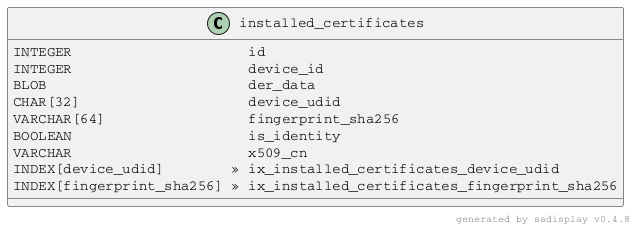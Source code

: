@startuml

skinparam defaultFontName Courier

Class installed_certificates {
    INTEGER                   ★ id                                          
    INTEGER                   ☆ device_id                                   
    BLOB                      ⚪ der_data                                    
    CHAR[32]                  ⚪ device_udid                                 
    VARCHAR[64]               ⚪ fingerprint_sha256                          
    BOOLEAN                   ⚪ is_identity                                 
    VARCHAR                   ⚪ x509_cn                                     
    INDEX[device_udid]        » ix_installed_certificates_device_udid       
    INDEX[fingerprint_sha256] » ix_installed_certificates_fingerprint_sha256
}

right footer generated by sadisplay v0.4.8

@enduml